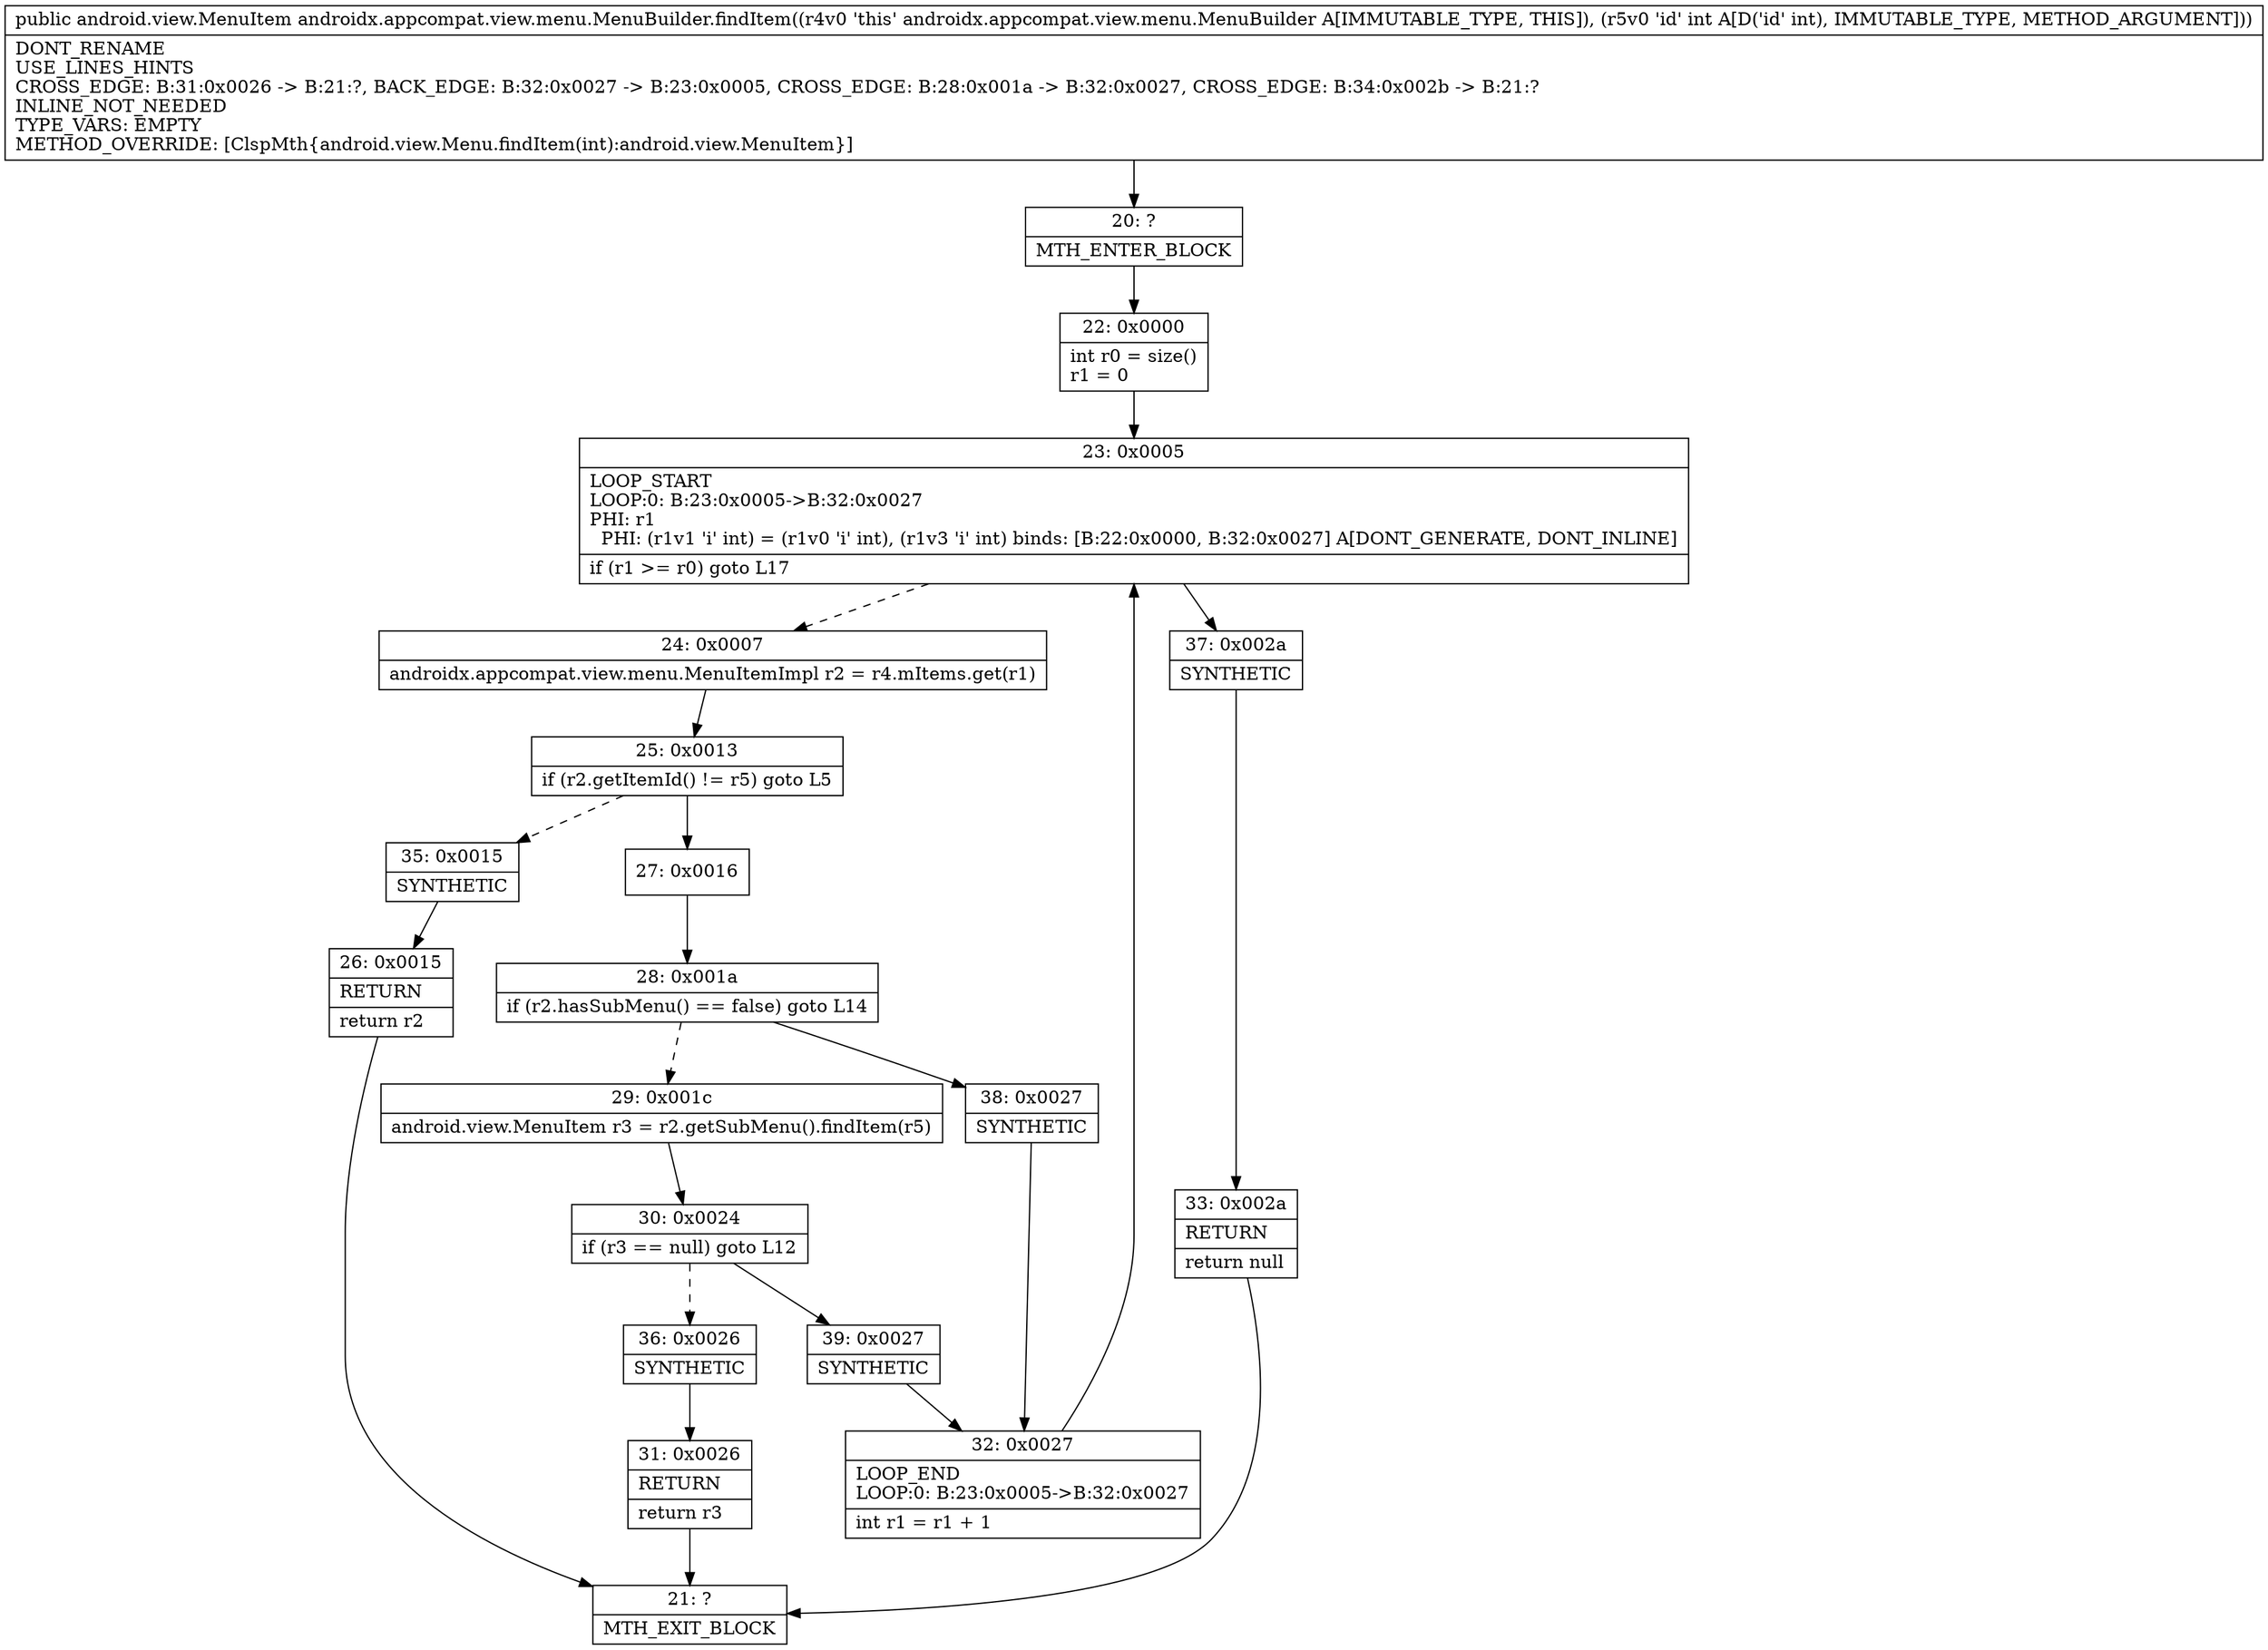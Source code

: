 digraph "CFG forandroidx.appcompat.view.menu.MenuBuilder.findItem(I)Landroid\/view\/MenuItem;" {
Node_20 [shape=record,label="{20\:\ ?|MTH_ENTER_BLOCK\l}"];
Node_22 [shape=record,label="{22\:\ 0x0000|int r0 = size()\lr1 = 0\l}"];
Node_23 [shape=record,label="{23\:\ 0x0005|LOOP_START\lLOOP:0: B:23:0x0005\-\>B:32:0x0027\lPHI: r1 \l  PHI: (r1v1 'i' int) = (r1v0 'i' int), (r1v3 'i' int) binds: [B:22:0x0000, B:32:0x0027] A[DONT_GENERATE, DONT_INLINE]\l|if (r1 \>= r0) goto L17\l}"];
Node_24 [shape=record,label="{24\:\ 0x0007|androidx.appcompat.view.menu.MenuItemImpl r2 = r4.mItems.get(r1)\l}"];
Node_25 [shape=record,label="{25\:\ 0x0013|if (r2.getItemId() != r5) goto L5\l}"];
Node_27 [shape=record,label="{27\:\ 0x0016}"];
Node_28 [shape=record,label="{28\:\ 0x001a|if (r2.hasSubMenu() == false) goto L14\l}"];
Node_29 [shape=record,label="{29\:\ 0x001c|android.view.MenuItem r3 = r2.getSubMenu().findItem(r5)\l}"];
Node_30 [shape=record,label="{30\:\ 0x0024|if (r3 == null) goto L12\l}"];
Node_36 [shape=record,label="{36\:\ 0x0026|SYNTHETIC\l}"];
Node_31 [shape=record,label="{31\:\ 0x0026|RETURN\l|return r3\l}"];
Node_21 [shape=record,label="{21\:\ ?|MTH_EXIT_BLOCK\l}"];
Node_39 [shape=record,label="{39\:\ 0x0027|SYNTHETIC\l}"];
Node_32 [shape=record,label="{32\:\ 0x0027|LOOP_END\lLOOP:0: B:23:0x0005\-\>B:32:0x0027\l|int r1 = r1 + 1\l}"];
Node_38 [shape=record,label="{38\:\ 0x0027|SYNTHETIC\l}"];
Node_35 [shape=record,label="{35\:\ 0x0015|SYNTHETIC\l}"];
Node_26 [shape=record,label="{26\:\ 0x0015|RETURN\l|return r2\l}"];
Node_37 [shape=record,label="{37\:\ 0x002a|SYNTHETIC\l}"];
Node_33 [shape=record,label="{33\:\ 0x002a|RETURN\l|return null\l}"];
MethodNode[shape=record,label="{public android.view.MenuItem androidx.appcompat.view.menu.MenuBuilder.findItem((r4v0 'this' androidx.appcompat.view.menu.MenuBuilder A[IMMUTABLE_TYPE, THIS]), (r5v0 'id' int A[D('id' int), IMMUTABLE_TYPE, METHOD_ARGUMENT]))  | DONT_RENAME\lUSE_LINES_HINTS\lCROSS_EDGE: B:31:0x0026 \-\> B:21:?, BACK_EDGE: B:32:0x0027 \-\> B:23:0x0005, CROSS_EDGE: B:28:0x001a \-\> B:32:0x0027, CROSS_EDGE: B:34:0x002b \-\> B:21:?\lINLINE_NOT_NEEDED\lTYPE_VARS: EMPTY\lMETHOD_OVERRIDE: [ClspMth\{android.view.Menu.findItem(int):android.view.MenuItem\}]\l}"];
MethodNode -> Node_20;Node_20 -> Node_22;
Node_22 -> Node_23;
Node_23 -> Node_24[style=dashed];
Node_23 -> Node_37;
Node_24 -> Node_25;
Node_25 -> Node_27;
Node_25 -> Node_35[style=dashed];
Node_27 -> Node_28;
Node_28 -> Node_29[style=dashed];
Node_28 -> Node_38;
Node_29 -> Node_30;
Node_30 -> Node_36[style=dashed];
Node_30 -> Node_39;
Node_36 -> Node_31;
Node_31 -> Node_21;
Node_39 -> Node_32;
Node_32 -> Node_23;
Node_38 -> Node_32;
Node_35 -> Node_26;
Node_26 -> Node_21;
Node_37 -> Node_33;
Node_33 -> Node_21;
}

